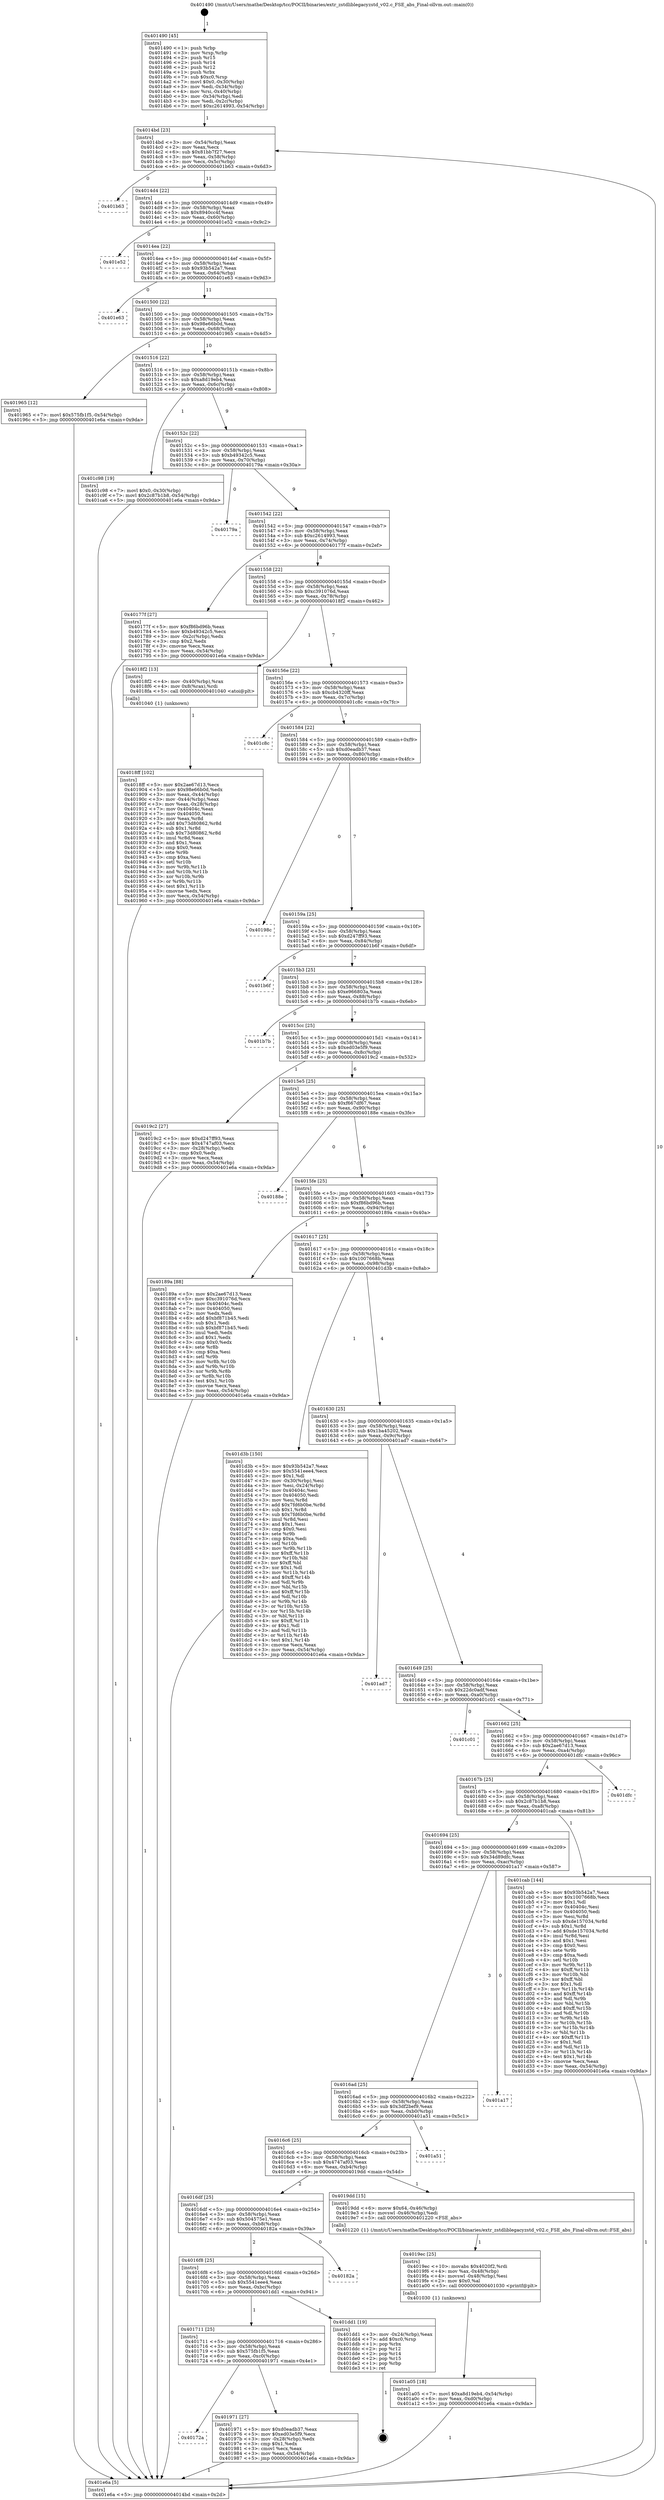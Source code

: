 digraph "0x401490" {
  label = "0x401490 (/mnt/c/Users/mathe/Desktop/tcc/POCII/binaries/extr_zstdliblegacyzstd_v02.c_FSE_abs_Final-ollvm.out::main(0))"
  labelloc = "t"
  node[shape=record]

  Entry [label="",width=0.3,height=0.3,shape=circle,fillcolor=black,style=filled]
  "0x4014bd" [label="{
     0x4014bd [23]\l
     | [instrs]\l
     &nbsp;&nbsp;0x4014bd \<+3\>: mov -0x54(%rbp),%eax\l
     &nbsp;&nbsp;0x4014c0 \<+2\>: mov %eax,%ecx\l
     &nbsp;&nbsp;0x4014c2 \<+6\>: sub $0x81bb7f27,%ecx\l
     &nbsp;&nbsp;0x4014c8 \<+3\>: mov %eax,-0x58(%rbp)\l
     &nbsp;&nbsp;0x4014cb \<+3\>: mov %ecx,-0x5c(%rbp)\l
     &nbsp;&nbsp;0x4014ce \<+6\>: je 0000000000401b63 \<main+0x6d3\>\l
  }"]
  "0x401b63" [label="{
     0x401b63\l
  }", style=dashed]
  "0x4014d4" [label="{
     0x4014d4 [22]\l
     | [instrs]\l
     &nbsp;&nbsp;0x4014d4 \<+5\>: jmp 00000000004014d9 \<main+0x49\>\l
     &nbsp;&nbsp;0x4014d9 \<+3\>: mov -0x58(%rbp),%eax\l
     &nbsp;&nbsp;0x4014dc \<+5\>: sub $0x8940cc4f,%eax\l
     &nbsp;&nbsp;0x4014e1 \<+3\>: mov %eax,-0x60(%rbp)\l
     &nbsp;&nbsp;0x4014e4 \<+6\>: je 0000000000401e52 \<main+0x9c2\>\l
  }"]
  Exit [label="",width=0.3,height=0.3,shape=circle,fillcolor=black,style=filled,peripheries=2]
  "0x401e52" [label="{
     0x401e52\l
  }", style=dashed]
  "0x4014ea" [label="{
     0x4014ea [22]\l
     | [instrs]\l
     &nbsp;&nbsp;0x4014ea \<+5\>: jmp 00000000004014ef \<main+0x5f\>\l
     &nbsp;&nbsp;0x4014ef \<+3\>: mov -0x58(%rbp),%eax\l
     &nbsp;&nbsp;0x4014f2 \<+5\>: sub $0x93b542a7,%eax\l
     &nbsp;&nbsp;0x4014f7 \<+3\>: mov %eax,-0x64(%rbp)\l
     &nbsp;&nbsp;0x4014fa \<+6\>: je 0000000000401e63 \<main+0x9d3\>\l
  }"]
  "0x401a05" [label="{
     0x401a05 [18]\l
     | [instrs]\l
     &nbsp;&nbsp;0x401a05 \<+7\>: movl $0xa8d19eb4,-0x54(%rbp)\l
     &nbsp;&nbsp;0x401a0c \<+6\>: mov %eax,-0xd0(%rbp)\l
     &nbsp;&nbsp;0x401a12 \<+5\>: jmp 0000000000401e6a \<main+0x9da\>\l
  }"]
  "0x401e63" [label="{
     0x401e63\l
  }", style=dashed]
  "0x401500" [label="{
     0x401500 [22]\l
     | [instrs]\l
     &nbsp;&nbsp;0x401500 \<+5\>: jmp 0000000000401505 \<main+0x75\>\l
     &nbsp;&nbsp;0x401505 \<+3\>: mov -0x58(%rbp),%eax\l
     &nbsp;&nbsp;0x401508 \<+5\>: sub $0x98e66b0d,%eax\l
     &nbsp;&nbsp;0x40150d \<+3\>: mov %eax,-0x68(%rbp)\l
     &nbsp;&nbsp;0x401510 \<+6\>: je 0000000000401965 \<main+0x4d5\>\l
  }"]
  "0x4019ec" [label="{
     0x4019ec [25]\l
     | [instrs]\l
     &nbsp;&nbsp;0x4019ec \<+10\>: movabs $0x4020f2,%rdi\l
     &nbsp;&nbsp;0x4019f6 \<+4\>: mov %ax,-0x48(%rbp)\l
     &nbsp;&nbsp;0x4019fa \<+4\>: movswl -0x48(%rbp),%esi\l
     &nbsp;&nbsp;0x4019fe \<+2\>: mov $0x0,%al\l
     &nbsp;&nbsp;0x401a00 \<+5\>: call 0000000000401030 \<printf@plt\>\l
     | [calls]\l
     &nbsp;&nbsp;0x401030 \{1\} (unknown)\l
  }"]
  "0x401965" [label="{
     0x401965 [12]\l
     | [instrs]\l
     &nbsp;&nbsp;0x401965 \<+7\>: movl $0x575fb1f5,-0x54(%rbp)\l
     &nbsp;&nbsp;0x40196c \<+5\>: jmp 0000000000401e6a \<main+0x9da\>\l
  }"]
  "0x401516" [label="{
     0x401516 [22]\l
     | [instrs]\l
     &nbsp;&nbsp;0x401516 \<+5\>: jmp 000000000040151b \<main+0x8b\>\l
     &nbsp;&nbsp;0x40151b \<+3\>: mov -0x58(%rbp),%eax\l
     &nbsp;&nbsp;0x40151e \<+5\>: sub $0xa8d19eb4,%eax\l
     &nbsp;&nbsp;0x401523 \<+3\>: mov %eax,-0x6c(%rbp)\l
     &nbsp;&nbsp;0x401526 \<+6\>: je 0000000000401c98 \<main+0x808\>\l
  }"]
  "0x40172a" [label="{
     0x40172a\l
  }", style=dashed]
  "0x401c98" [label="{
     0x401c98 [19]\l
     | [instrs]\l
     &nbsp;&nbsp;0x401c98 \<+7\>: movl $0x0,-0x30(%rbp)\l
     &nbsp;&nbsp;0x401c9f \<+7\>: movl $0x2c87b1b8,-0x54(%rbp)\l
     &nbsp;&nbsp;0x401ca6 \<+5\>: jmp 0000000000401e6a \<main+0x9da\>\l
  }"]
  "0x40152c" [label="{
     0x40152c [22]\l
     | [instrs]\l
     &nbsp;&nbsp;0x40152c \<+5\>: jmp 0000000000401531 \<main+0xa1\>\l
     &nbsp;&nbsp;0x401531 \<+3\>: mov -0x58(%rbp),%eax\l
     &nbsp;&nbsp;0x401534 \<+5\>: sub $0xb49342c5,%eax\l
     &nbsp;&nbsp;0x401539 \<+3\>: mov %eax,-0x70(%rbp)\l
     &nbsp;&nbsp;0x40153c \<+6\>: je 000000000040179a \<main+0x30a\>\l
  }"]
  "0x401971" [label="{
     0x401971 [27]\l
     | [instrs]\l
     &nbsp;&nbsp;0x401971 \<+5\>: mov $0xd0eadb37,%eax\l
     &nbsp;&nbsp;0x401976 \<+5\>: mov $0xed03e5f9,%ecx\l
     &nbsp;&nbsp;0x40197b \<+3\>: mov -0x28(%rbp),%edx\l
     &nbsp;&nbsp;0x40197e \<+3\>: cmp $0x1,%edx\l
     &nbsp;&nbsp;0x401981 \<+3\>: cmovl %ecx,%eax\l
     &nbsp;&nbsp;0x401984 \<+3\>: mov %eax,-0x54(%rbp)\l
     &nbsp;&nbsp;0x401987 \<+5\>: jmp 0000000000401e6a \<main+0x9da\>\l
  }"]
  "0x40179a" [label="{
     0x40179a\l
  }", style=dashed]
  "0x401542" [label="{
     0x401542 [22]\l
     | [instrs]\l
     &nbsp;&nbsp;0x401542 \<+5\>: jmp 0000000000401547 \<main+0xb7\>\l
     &nbsp;&nbsp;0x401547 \<+3\>: mov -0x58(%rbp),%eax\l
     &nbsp;&nbsp;0x40154a \<+5\>: sub $0xc2614993,%eax\l
     &nbsp;&nbsp;0x40154f \<+3\>: mov %eax,-0x74(%rbp)\l
     &nbsp;&nbsp;0x401552 \<+6\>: je 000000000040177f \<main+0x2ef\>\l
  }"]
  "0x401711" [label="{
     0x401711 [25]\l
     | [instrs]\l
     &nbsp;&nbsp;0x401711 \<+5\>: jmp 0000000000401716 \<main+0x286\>\l
     &nbsp;&nbsp;0x401716 \<+3\>: mov -0x58(%rbp),%eax\l
     &nbsp;&nbsp;0x401719 \<+5\>: sub $0x575fb1f5,%eax\l
     &nbsp;&nbsp;0x40171e \<+6\>: mov %eax,-0xc0(%rbp)\l
     &nbsp;&nbsp;0x401724 \<+6\>: je 0000000000401971 \<main+0x4e1\>\l
  }"]
  "0x40177f" [label="{
     0x40177f [27]\l
     | [instrs]\l
     &nbsp;&nbsp;0x40177f \<+5\>: mov $0xf86bd96b,%eax\l
     &nbsp;&nbsp;0x401784 \<+5\>: mov $0xb49342c5,%ecx\l
     &nbsp;&nbsp;0x401789 \<+3\>: mov -0x2c(%rbp),%edx\l
     &nbsp;&nbsp;0x40178c \<+3\>: cmp $0x2,%edx\l
     &nbsp;&nbsp;0x40178f \<+3\>: cmovne %ecx,%eax\l
     &nbsp;&nbsp;0x401792 \<+3\>: mov %eax,-0x54(%rbp)\l
     &nbsp;&nbsp;0x401795 \<+5\>: jmp 0000000000401e6a \<main+0x9da\>\l
  }"]
  "0x401558" [label="{
     0x401558 [22]\l
     | [instrs]\l
     &nbsp;&nbsp;0x401558 \<+5\>: jmp 000000000040155d \<main+0xcd\>\l
     &nbsp;&nbsp;0x40155d \<+3\>: mov -0x58(%rbp),%eax\l
     &nbsp;&nbsp;0x401560 \<+5\>: sub $0xc391076d,%eax\l
     &nbsp;&nbsp;0x401565 \<+3\>: mov %eax,-0x78(%rbp)\l
     &nbsp;&nbsp;0x401568 \<+6\>: je 00000000004018f2 \<main+0x462\>\l
  }"]
  "0x401e6a" [label="{
     0x401e6a [5]\l
     | [instrs]\l
     &nbsp;&nbsp;0x401e6a \<+5\>: jmp 00000000004014bd \<main+0x2d\>\l
  }"]
  "0x401490" [label="{
     0x401490 [45]\l
     | [instrs]\l
     &nbsp;&nbsp;0x401490 \<+1\>: push %rbp\l
     &nbsp;&nbsp;0x401491 \<+3\>: mov %rsp,%rbp\l
     &nbsp;&nbsp;0x401494 \<+2\>: push %r15\l
     &nbsp;&nbsp;0x401496 \<+2\>: push %r14\l
     &nbsp;&nbsp;0x401498 \<+2\>: push %r12\l
     &nbsp;&nbsp;0x40149a \<+1\>: push %rbx\l
     &nbsp;&nbsp;0x40149b \<+7\>: sub $0xc0,%rsp\l
     &nbsp;&nbsp;0x4014a2 \<+7\>: movl $0x0,-0x30(%rbp)\l
     &nbsp;&nbsp;0x4014a9 \<+3\>: mov %edi,-0x34(%rbp)\l
     &nbsp;&nbsp;0x4014ac \<+4\>: mov %rsi,-0x40(%rbp)\l
     &nbsp;&nbsp;0x4014b0 \<+3\>: mov -0x34(%rbp),%edi\l
     &nbsp;&nbsp;0x4014b3 \<+3\>: mov %edi,-0x2c(%rbp)\l
     &nbsp;&nbsp;0x4014b6 \<+7\>: movl $0xc2614993,-0x54(%rbp)\l
  }"]
  "0x401dd1" [label="{
     0x401dd1 [19]\l
     | [instrs]\l
     &nbsp;&nbsp;0x401dd1 \<+3\>: mov -0x24(%rbp),%eax\l
     &nbsp;&nbsp;0x401dd4 \<+7\>: add $0xc0,%rsp\l
     &nbsp;&nbsp;0x401ddb \<+1\>: pop %rbx\l
     &nbsp;&nbsp;0x401ddc \<+2\>: pop %r12\l
     &nbsp;&nbsp;0x401dde \<+2\>: pop %r14\l
     &nbsp;&nbsp;0x401de0 \<+2\>: pop %r15\l
     &nbsp;&nbsp;0x401de2 \<+1\>: pop %rbp\l
     &nbsp;&nbsp;0x401de3 \<+1\>: ret\l
  }"]
  "0x4018f2" [label="{
     0x4018f2 [13]\l
     | [instrs]\l
     &nbsp;&nbsp;0x4018f2 \<+4\>: mov -0x40(%rbp),%rax\l
     &nbsp;&nbsp;0x4018f6 \<+4\>: mov 0x8(%rax),%rdi\l
     &nbsp;&nbsp;0x4018fa \<+5\>: call 0000000000401040 \<atoi@plt\>\l
     | [calls]\l
     &nbsp;&nbsp;0x401040 \{1\} (unknown)\l
  }"]
  "0x40156e" [label="{
     0x40156e [22]\l
     | [instrs]\l
     &nbsp;&nbsp;0x40156e \<+5\>: jmp 0000000000401573 \<main+0xe3\>\l
     &nbsp;&nbsp;0x401573 \<+3\>: mov -0x58(%rbp),%eax\l
     &nbsp;&nbsp;0x401576 \<+5\>: sub $0xcb4320ff,%eax\l
     &nbsp;&nbsp;0x40157b \<+3\>: mov %eax,-0x7c(%rbp)\l
     &nbsp;&nbsp;0x40157e \<+6\>: je 0000000000401c8c \<main+0x7fc\>\l
  }"]
  "0x4016f8" [label="{
     0x4016f8 [25]\l
     | [instrs]\l
     &nbsp;&nbsp;0x4016f8 \<+5\>: jmp 00000000004016fd \<main+0x26d\>\l
     &nbsp;&nbsp;0x4016fd \<+3\>: mov -0x58(%rbp),%eax\l
     &nbsp;&nbsp;0x401700 \<+5\>: sub $0x5541eee4,%eax\l
     &nbsp;&nbsp;0x401705 \<+6\>: mov %eax,-0xbc(%rbp)\l
     &nbsp;&nbsp;0x40170b \<+6\>: je 0000000000401dd1 \<main+0x941\>\l
  }"]
  "0x401c8c" [label="{
     0x401c8c\l
  }", style=dashed]
  "0x401584" [label="{
     0x401584 [22]\l
     | [instrs]\l
     &nbsp;&nbsp;0x401584 \<+5\>: jmp 0000000000401589 \<main+0xf9\>\l
     &nbsp;&nbsp;0x401589 \<+3\>: mov -0x58(%rbp),%eax\l
     &nbsp;&nbsp;0x40158c \<+5\>: sub $0xd0eadb37,%eax\l
     &nbsp;&nbsp;0x401591 \<+3\>: mov %eax,-0x80(%rbp)\l
     &nbsp;&nbsp;0x401594 \<+6\>: je 000000000040198c \<main+0x4fc\>\l
  }"]
  "0x40182a" [label="{
     0x40182a\l
  }", style=dashed]
  "0x40198c" [label="{
     0x40198c\l
  }", style=dashed]
  "0x40159a" [label="{
     0x40159a [25]\l
     | [instrs]\l
     &nbsp;&nbsp;0x40159a \<+5\>: jmp 000000000040159f \<main+0x10f\>\l
     &nbsp;&nbsp;0x40159f \<+3\>: mov -0x58(%rbp),%eax\l
     &nbsp;&nbsp;0x4015a2 \<+5\>: sub $0xd247ff93,%eax\l
     &nbsp;&nbsp;0x4015a7 \<+6\>: mov %eax,-0x84(%rbp)\l
     &nbsp;&nbsp;0x4015ad \<+6\>: je 0000000000401b6f \<main+0x6df\>\l
  }"]
  "0x4016df" [label="{
     0x4016df [25]\l
     | [instrs]\l
     &nbsp;&nbsp;0x4016df \<+5\>: jmp 00000000004016e4 \<main+0x254\>\l
     &nbsp;&nbsp;0x4016e4 \<+3\>: mov -0x58(%rbp),%eax\l
     &nbsp;&nbsp;0x4016e7 \<+5\>: sub $0x504575e1,%eax\l
     &nbsp;&nbsp;0x4016ec \<+6\>: mov %eax,-0xb8(%rbp)\l
     &nbsp;&nbsp;0x4016f2 \<+6\>: je 000000000040182a \<main+0x39a\>\l
  }"]
  "0x401b6f" [label="{
     0x401b6f\l
  }", style=dashed]
  "0x4015b3" [label="{
     0x4015b3 [25]\l
     | [instrs]\l
     &nbsp;&nbsp;0x4015b3 \<+5\>: jmp 00000000004015b8 \<main+0x128\>\l
     &nbsp;&nbsp;0x4015b8 \<+3\>: mov -0x58(%rbp),%eax\l
     &nbsp;&nbsp;0x4015bb \<+5\>: sub $0xe966803a,%eax\l
     &nbsp;&nbsp;0x4015c0 \<+6\>: mov %eax,-0x88(%rbp)\l
     &nbsp;&nbsp;0x4015c6 \<+6\>: je 0000000000401b7b \<main+0x6eb\>\l
  }"]
  "0x4019dd" [label="{
     0x4019dd [15]\l
     | [instrs]\l
     &nbsp;&nbsp;0x4019dd \<+6\>: movw $0x64,-0x46(%rbp)\l
     &nbsp;&nbsp;0x4019e3 \<+4\>: movswl -0x46(%rbp),%edi\l
     &nbsp;&nbsp;0x4019e7 \<+5\>: call 0000000000401220 \<FSE_abs\>\l
     | [calls]\l
     &nbsp;&nbsp;0x401220 \{1\} (/mnt/c/Users/mathe/Desktop/tcc/POCII/binaries/extr_zstdliblegacyzstd_v02.c_FSE_abs_Final-ollvm.out::FSE_abs)\l
  }"]
  "0x401b7b" [label="{
     0x401b7b\l
  }", style=dashed]
  "0x4015cc" [label="{
     0x4015cc [25]\l
     | [instrs]\l
     &nbsp;&nbsp;0x4015cc \<+5\>: jmp 00000000004015d1 \<main+0x141\>\l
     &nbsp;&nbsp;0x4015d1 \<+3\>: mov -0x58(%rbp),%eax\l
     &nbsp;&nbsp;0x4015d4 \<+5\>: sub $0xed03e5f9,%eax\l
     &nbsp;&nbsp;0x4015d9 \<+6\>: mov %eax,-0x8c(%rbp)\l
     &nbsp;&nbsp;0x4015df \<+6\>: je 00000000004019c2 \<main+0x532\>\l
  }"]
  "0x4016c6" [label="{
     0x4016c6 [25]\l
     | [instrs]\l
     &nbsp;&nbsp;0x4016c6 \<+5\>: jmp 00000000004016cb \<main+0x23b\>\l
     &nbsp;&nbsp;0x4016cb \<+3\>: mov -0x58(%rbp),%eax\l
     &nbsp;&nbsp;0x4016ce \<+5\>: sub $0x4747af03,%eax\l
     &nbsp;&nbsp;0x4016d3 \<+6\>: mov %eax,-0xb4(%rbp)\l
     &nbsp;&nbsp;0x4016d9 \<+6\>: je 00000000004019dd \<main+0x54d\>\l
  }"]
  "0x4019c2" [label="{
     0x4019c2 [27]\l
     | [instrs]\l
     &nbsp;&nbsp;0x4019c2 \<+5\>: mov $0xd247ff93,%eax\l
     &nbsp;&nbsp;0x4019c7 \<+5\>: mov $0x4747af03,%ecx\l
     &nbsp;&nbsp;0x4019cc \<+3\>: mov -0x28(%rbp),%edx\l
     &nbsp;&nbsp;0x4019cf \<+3\>: cmp $0x0,%edx\l
     &nbsp;&nbsp;0x4019d2 \<+3\>: cmove %ecx,%eax\l
     &nbsp;&nbsp;0x4019d5 \<+3\>: mov %eax,-0x54(%rbp)\l
     &nbsp;&nbsp;0x4019d8 \<+5\>: jmp 0000000000401e6a \<main+0x9da\>\l
  }"]
  "0x4015e5" [label="{
     0x4015e5 [25]\l
     | [instrs]\l
     &nbsp;&nbsp;0x4015e5 \<+5\>: jmp 00000000004015ea \<main+0x15a\>\l
     &nbsp;&nbsp;0x4015ea \<+3\>: mov -0x58(%rbp),%eax\l
     &nbsp;&nbsp;0x4015ed \<+5\>: sub $0xf667df67,%eax\l
     &nbsp;&nbsp;0x4015f2 \<+6\>: mov %eax,-0x90(%rbp)\l
     &nbsp;&nbsp;0x4015f8 \<+6\>: je 000000000040188e \<main+0x3fe\>\l
  }"]
  "0x401a51" [label="{
     0x401a51\l
  }", style=dashed]
  "0x40188e" [label="{
     0x40188e\l
  }", style=dashed]
  "0x4015fe" [label="{
     0x4015fe [25]\l
     | [instrs]\l
     &nbsp;&nbsp;0x4015fe \<+5\>: jmp 0000000000401603 \<main+0x173\>\l
     &nbsp;&nbsp;0x401603 \<+3\>: mov -0x58(%rbp),%eax\l
     &nbsp;&nbsp;0x401606 \<+5\>: sub $0xf86bd96b,%eax\l
     &nbsp;&nbsp;0x40160b \<+6\>: mov %eax,-0x94(%rbp)\l
     &nbsp;&nbsp;0x401611 \<+6\>: je 000000000040189a \<main+0x40a\>\l
  }"]
  "0x4016ad" [label="{
     0x4016ad [25]\l
     | [instrs]\l
     &nbsp;&nbsp;0x4016ad \<+5\>: jmp 00000000004016b2 \<main+0x222\>\l
     &nbsp;&nbsp;0x4016b2 \<+3\>: mov -0x58(%rbp),%eax\l
     &nbsp;&nbsp;0x4016b5 \<+5\>: sub $0x3df2bef9,%eax\l
     &nbsp;&nbsp;0x4016ba \<+6\>: mov %eax,-0xb0(%rbp)\l
     &nbsp;&nbsp;0x4016c0 \<+6\>: je 0000000000401a51 \<main+0x5c1\>\l
  }"]
  "0x40189a" [label="{
     0x40189a [88]\l
     | [instrs]\l
     &nbsp;&nbsp;0x40189a \<+5\>: mov $0x2ae67d13,%eax\l
     &nbsp;&nbsp;0x40189f \<+5\>: mov $0xc391076d,%ecx\l
     &nbsp;&nbsp;0x4018a4 \<+7\>: mov 0x40404c,%edx\l
     &nbsp;&nbsp;0x4018ab \<+7\>: mov 0x404050,%esi\l
     &nbsp;&nbsp;0x4018b2 \<+2\>: mov %edx,%edi\l
     &nbsp;&nbsp;0x4018b4 \<+6\>: add $0xbf871b45,%edi\l
     &nbsp;&nbsp;0x4018ba \<+3\>: sub $0x1,%edi\l
     &nbsp;&nbsp;0x4018bd \<+6\>: sub $0xbf871b45,%edi\l
     &nbsp;&nbsp;0x4018c3 \<+3\>: imul %edi,%edx\l
     &nbsp;&nbsp;0x4018c6 \<+3\>: and $0x1,%edx\l
     &nbsp;&nbsp;0x4018c9 \<+3\>: cmp $0x0,%edx\l
     &nbsp;&nbsp;0x4018cc \<+4\>: sete %r8b\l
     &nbsp;&nbsp;0x4018d0 \<+3\>: cmp $0xa,%esi\l
     &nbsp;&nbsp;0x4018d3 \<+4\>: setl %r9b\l
     &nbsp;&nbsp;0x4018d7 \<+3\>: mov %r8b,%r10b\l
     &nbsp;&nbsp;0x4018da \<+3\>: and %r9b,%r10b\l
     &nbsp;&nbsp;0x4018dd \<+3\>: xor %r9b,%r8b\l
     &nbsp;&nbsp;0x4018e0 \<+3\>: or %r8b,%r10b\l
     &nbsp;&nbsp;0x4018e3 \<+4\>: test $0x1,%r10b\l
     &nbsp;&nbsp;0x4018e7 \<+3\>: cmovne %ecx,%eax\l
     &nbsp;&nbsp;0x4018ea \<+3\>: mov %eax,-0x54(%rbp)\l
     &nbsp;&nbsp;0x4018ed \<+5\>: jmp 0000000000401e6a \<main+0x9da\>\l
  }"]
  "0x401617" [label="{
     0x401617 [25]\l
     | [instrs]\l
     &nbsp;&nbsp;0x401617 \<+5\>: jmp 000000000040161c \<main+0x18c\>\l
     &nbsp;&nbsp;0x40161c \<+3\>: mov -0x58(%rbp),%eax\l
     &nbsp;&nbsp;0x40161f \<+5\>: sub $0x1007668b,%eax\l
     &nbsp;&nbsp;0x401624 \<+6\>: mov %eax,-0x98(%rbp)\l
     &nbsp;&nbsp;0x40162a \<+6\>: je 0000000000401d3b \<main+0x8ab\>\l
  }"]
  "0x4018ff" [label="{
     0x4018ff [102]\l
     | [instrs]\l
     &nbsp;&nbsp;0x4018ff \<+5\>: mov $0x2ae67d13,%ecx\l
     &nbsp;&nbsp;0x401904 \<+5\>: mov $0x98e66b0d,%edx\l
     &nbsp;&nbsp;0x401909 \<+3\>: mov %eax,-0x44(%rbp)\l
     &nbsp;&nbsp;0x40190c \<+3\>: mov -0x44(%rbp),%eax\l
     &nbsp;&nbsp;0x40190f \<+3\>: mov %eax,-0x28(%rbp)\l
     &nbsp;&nbsp;0x401912 \<+7\>: mov 0x40404c,%eax\l
     &nbsp;&nbsp;0x401919 \<+7\>: mov 0x404050,%esi\l
     &nbsp;&nbsp;0x401920 \<+3\>: mov %eax,%r8d\l
     &nbsp;&nbsp;0x401923 \<+7\>: add $0x73d80862,%r8d\l
     &nbsp;&nbsp;0x40192a \<+4\>: sub $0x1,%r8d\l
     &nbsp;&nbsp;0x40192e \<+7\>: sub $0x73d80862,%r8d\l
     &nbsp;&nbsp;0x401935 \<+4\>: imul %r8d,%eax\l
     &nbsp;&nbsp;0x401939 \<+3\>: and $0x1,%eax\l
     &nbsp;&nbsp;0x40193c \<+3\>: cmp $0x0,%eax\l
     &nbsp;&nbsp;0x40193f \<+4\>: sete %r9b\l
     &nbsp;&nbsp;0x401943 \<+3\>: cmp $0xa,%esi\l
     &nbsp;&nbsp;0x401946 \<+4\>: setl %r10b\l
     &nbsp;&nbsp;0x40194a \<+3\>: mov %r9b,%r11b\l
     &nbsp;&nbsp;0x40194d \<+3\>: and %r10b,%r11b\l
     &nbsp;&nbsp;0x401950 \<+3\>: xor %r10b,%r9b\l
     &nbsp;&nbsp;0x401953 \<+3\>: or %r9b,%r11b\l
     &nbsp;&nbsp;0x401956 \<+4\>: test $0x1,%r11b\l
     &nbsp;&nbsp;0x40195a \<+3\>: cmovne %edx,%ecx\l
     &nbsp;&nbsp;0x40195d \<+3\>: mov %ecx,-0x54(%rbp)\l
     &nbsp;&nbsp;0x401960 \<+5\>: jmp 0000000000401e6a \<main+0x9da\>\l
  }"]
  "0x401a17" [label="{
     0x401a17\l
  }", style=dashed]
  "0x401d3b" [label="{
     0x401d3b [150]\l
     | [instrs]\l
     &nbsp;&nbsp;0x401d3b \<+5\>: mov $0x93b542a7,%eax\l
     &nbsp;&nbsp;0x401d40 \<+5\>: mov $0x5541eee4,%ecx\l
     &nbsp;&nbsp;0x401d45 \<+2\>: mov $0x1,%dl\l
     &nbsp;&nbsp;0x401d47 \<+3\>: mov -0x30(%rbp),%esi\l
     &nbsp;&nbsp;0x401d4a \<+3\>: mov %esi,-0x24(%rbp)\l
     &nbsp;&nbsp;0x401d4d \<+7\>: mov 0x40404c,%esi\l
     &nbsp;&nbsp;0x401d54 \<+7\>: mov 0x404050,%edi\l
     &nbsp;&nbsp;0x401d5b \<+3\>: mov %esi,%r8d\l
     &nbsp;&nbsp;0x401d5e \<+7\>: add $0x7fd6b0be,%r8d\l
     &nbsp;&nbsp;0x401d65 \<+4\>: sub $0x1,%r8d\l
     &nbsp;&nbsp;0x401d69 \<+7\>: sub $0x7fd6b0be,%r8d\l
     &nbsp;&nbsp;0x401d70 \<+4\>: imul %r8d,%esi\l
     &nbsp;&nbsp;0x401d74 \<+3\>: and $0x1,%esi\l
     &nbsp;&nbsp;0x401d77 \<+3\>: cmp $0x0,%esi\l
     &nbsp;&nbsp;0x401d7a \<+4\>: sete %r9b\l
     &nbsp;&nbsp;0x401d7e \<+3\>: cmp $0xa,%edi\l
     &nbsp;&nbsp;0x401d81 \<+4\>: setl %r10b\l
     &nbsp;&nbsp;0x401d85 \<+3\>: mov %r9b,%r11b\l
     &nbsp;&nbsp;0x401d88 \<+4\>: xor $0xff,%r11b\l
     &nbsp;&nbsp;0x401d8c \<+3\>: mov %r10b,%bl\l
     &nbsp;&nbsp;0x401d8f \<+3\>: xor $0xff,%bl\l
     &nbsp;&nbsp;0x401d92 \<+3\>: xor $0x1,%dl\l
     &nbsp;&nbsp;0x401d95 \<+3\>: mov %r11b,%r14b\l
     &nbsp;&nbsp;0x401d98 \<+4\>: and $0xff,%r14b\l
     &nbsp;&nbsp;0x401d9c \<+3\>: and %dl,%r9b\l
     &nbsp;&nbsp;0x401d9f \<+3\>: mov %bl,%r15b\l
     &nbsp;&nbsp;0x401da2 \<+4\>: and $0xff,%r15b\l
     &nbsp;&nbsp;0x401da6 \<+3\>: and %dl,%r10b\l
     &nbsp;&nbsp;0x401da9 \<+3\>: or %r9b,%r14b\l
     &nbsp;&nbsp;0x401dac \<+3\>: or %r10b,%r15b\l
     &nbsp;&nbsp;0x401daf \<+3\>: xor %r15b,%r14b\l
     &nbsp;&nbsp;0x401db2 \<+3\>: or %bl,%r11b\l
     &nbsp;&nbsp;0x401db5 \<+4\>: xor $0xff,%r11b\l
     &nbsp;&nbsp;0x401db9 \<+3\>: or $0x1,%dl\l
     &nbsp;&nbsp;0x401dbc \<+3\>: and %dl,%r11b\l
     &nbsp;&nbsp;0x401dbf \<+3\>: or %r11b,%r14b\l
     &nbsp;&nbsp;0x401dc2 \<+4\>: test $0x1,%r14b\l
     &nbsp;&nbsp;0x401dc6 \<+3\>: cmovne %ecx,%eax\l
     &nbsp;&nbsp;0x401dc9 \<+3\>: mov %eax,-0x54(%rbp)\l
     &nbsp;&nbsp;0x401dcc \<+5\>: jmp 0000000000401e6a \<main+0x9da\>\l
  }"]
  "0x401630" [label="{
     0x401630 [25]\l
     | [instrs]\l
     &nbsp;&nbsp;0x401630 \<+5\>: jmp 0000000000401635 \<main+0x1a5\>\l
     &nbsp;&nbsp;0x401635 \<+3\>: mov -0x58(%rbp),%eax\l
     &nbsp;&nbsp;0x401638 \<+5\>: sub $0x1ba45202,%eax\l
     &nbsp;&nbsp;0x40163d \<+6\>: mov %eax,-0x9c(%rbp)\l
     &nbsp;&nbsp;0x401643 \<+6\>: je 0000000000401ad7 \<main+0x647\>\l
  }"]
  "0x401694" [label="{
     0x401694 [25]\l
     | [instrs]\l
     &nbsp;&nbsp;0x401694 \<+5\>: jmp 0000000000401699 \<main+0x209\>\l
     &nbsp;&nbsp;0x401699 \<+3\>: mov -0x58(%rbp),%eax\l
     &nbsp;&nbsp;0x40169c \<+5\>: sub $0x34d89dfc,%eax\l
     &nbsp;&nbsp;0x4016a1 \<+6\>: mov %eax,-0xac(%rbp)\l
     &nbsp;&nbsp;0x4016a7 \<+6\>: je 0000000000401a17 \<main+0x587\>\l
  }"]
  "0x401ad7" [label="{
     0x401ad7\l
  }", style=dashed]
  "0x401649" [label="{
     0x401649 [25]\l
     | [instrs]\l
     &nbsp;&nbsp;0x401649 \<+5\>: jmp 000000000040164e \<main+0x1be\>\l
     &nbsp;&nbsp;0x40164e \<+3\>: mov -0x58(%rbp),%eax\l
     &nbsp;&nbsp;0x401651 \<+5\>: sub $0x22dc0adf,%eax\l
     &nbsp;&nbsp;0x401656 \<+6\>: mov %eax,-0xa0(%rbp)\l
     &nbsp;&nbsp;0x40165c \<+6\>: je 0000000000401c01 \<main+0x771\>\l
  }"]
  "0x401cab" [label="{
     0x401cab [144]\l
     | [instrs]\l
     &nbsp;&nbsp;0x401cab \<+5\>: mov $0x93b542a7,%eax\l
     &nbsp;&nbsp;0x401cb0 \<+5\>: mov $0x1007668b,%ecx\l
     &nbsp;&nbsp;0x401cb5 \<+2\>: mov $0x1,%dl\l
     &nbsp;&nbsp;0x401cb7 \<+7\>: mov 0x40404c,%esi\l
     &nbsp;&nbsp;0x401cbe \<+7\>: mov 0x404050,%edi\l
     &nbsp;&nbsp;0x401cc5 \<+3\>: mov %esi,%r8d\l
     &nbsp;&nbsp;0x401cc8 \<+7\>: sub $0xde157034,%r8d\l
     &nbsp;&nbsp;0x401ccf \<+4\>: sub $0x1,%r8d\l
     &nbsp;&nbsp;0x401cd3 \<+7\>: add $0xde157034,%r8d\l
     &nbsp;&nbsp;0x401cda \<+4\>: imul %r8d,%esi\l
     &nbsp;&nbsp;0x401cde \<+3\>: and $0x1,%esi\l
     &nbsp;&nbsp;0x401ce1 \<+3\>: cmp $0x0,%esi\l
     &nbsp;&nbsp;0x401ce4 \<+4\>: sete %r9b\l
     &nbsp;&nbsp;0x401ce8 \<+3\>: cmp $0xa,%edi\l
     &nbsp;&nbsp;0x401ceb \<+4\>: setl %r10b\l
     &nbsp;&nbsp;0x401cef \<+3\>: mov %r9b,%r11b\l
     &nbsp;&nbsp;0x401cf2 \<+4\>: xor $0xff,%r11b\l
     &nbsp;&nbsp;0x401cf6 \<+3\>: mov %r10b,%bl\l
     &nbsp;&nbsp;0x401cf9 \<+3\>: xor $0xff,%bl\l
     &nbsp;&nbsp;0x401cfc \<+3\>: xor $0x1,%dl\l
     &nbsp;&nbsp;0x401cff \<+3\>: mov %r11b,%r14b\l
     &nbsp;&nbsp;0x401d02 \<+4\>: and $0xff,%r14b\l
     &nbsp;&nbsp;0x401d06 \<+3\>: and %dl,%r9b\l
     &nbsp;&nbsp;0x401d09 \<+3\>: mov %bl,%r15b\l
     &nbsp;&nbsp;0x401d0c \<+4\>: and $0xff,%r15b\l
     &nbsp;&nbsp;0x401d10 \<+3\>: and %dl,%r10b\l
     &nbsp;&nbsp;0x401d13 \<+3\>: or %r9b,%r14b\l
     &nbsp;&nbsp;0x401d16 \<+3\>: or %r10b,%r15b\l
     &nbsp;&nbsp;0x401d19 \<+3\>: xor %r15b,%r14b\l
     &nbsp;&nbsp;0x401d1c \<+3\>: or %bl,%r11b\l
     &nbsp;&nbsp;0x401d1f \<+4\>: xor $0xff,%r11b\l
     &nbsp;&nbsp;0x401d23 \<+3\>: or $0x1,%dl\l
     &nbsp;&nbsp;0x401d26 \<+3\>: and %dl,%r11b\l
     &nbsp;&nbsp;0x401d29 \<+3\>: or %r11b,%r14b\l
     &nbsp;&nbsp;0x401d2c \<+4\>: test $0x1,%r14b\l
     &nbsp;&nbsp;0x401d30 \<+3\>: cmovne %ecx,%eax\l
     &nbsp;&nbsp;0x401d33 \<+3\>: mov %eax,-0x54(%rbp)\l
     &nbsp;&nbsp;0x401d36 \<+5\>: jmp 0000000000401e6a \<main+0x9da\>\l
  }"]
  "0x401c01" [label="{
     0x401c01\l
  }", style=dashed]
  "0x401662" [label="{
     0x401662 [25]\l
     | [instrs]\l
     &nbsp;&nbsp;0x401662 \<+5\>: jmp 0000000000401667 \<main+0x1d7\>\l
     &nbsp;&nbsp;0x401667 \<+3\>: mov -0x58(%rbp),%eax\l
     &nbsp;&nbsp;0x40166a \<+5\>: sub $0x2ae67d13,%eax\l
     &nbsp;&nbsp;0x40166f \<+6\>: mov %eax,-0xa4(%rbp)\l
     &nbsp;&nbsp;0x401675 \<+6\>: je 0000000000401dfc \<main+0x96c\>\l
  }"]
  "0x40167b" [label="{
     0x40167b [25]\l
     | [instrs]\l
     &nbsp;&nbsp;0x40167b \<+5\>: jmp 0000000000401680 \<main+0x1f0\>\l
     &nbsp;&nbsp;0x401680 \<+3\>: mov -0x58(%rbp),%eax\l
     &nbsp;&nbsp;0x401683 \<+5\>: sub $0x2c87b1b8,%eax\l
     &nbsp;&nbsp;0x401688 \<+6\>: mov %eax,-0xa8(%rbp)\l
     &nbsp;&nbsp;0x40168e \<+6\>: je 0000000000401cab \<main+0x81b\>\l
  }"]
  "0x401dfc" [label="{
     0x401dfc\l
  }", style=dashed]
  Entry -> "0x401490" [label=" 1"]
  "0x4014bd" -> "0x401b63" [label=" 0"]
  "0x4014bd" -> "0x4014d4" [label=" 11"]
  "0x401dd1" -> Exit [label=" 1"]
  "0x4014d4" -> "0x401e52" [label=" 0"]
  "0x4014d4" -> "0x4014ea" [label=" 11"]
  "0x401d3b" -> "0x401e6a" [label=" 1"]
  "0x4014ea" -> "0x401e63" [label=" 0"]
  "0x4014ea" -> "0x401500" [label=" 11"]
  "0x401cab" -> "0x401e6a" [label=" 1"]
  "0x401500" -> "0x401965" [label=" 1"]
  "0x401500" -> "0x401516" [label=" 10"]
  "0x401c98" -> "0x401e6a" [label=" 1"]
  "0x401516" -> "0x401c98" [label=" 1"]
  "0x401516" -> "0x40152c" [label=" 9"]
  "0x401a05" -> "0x401e6a" [label=" 1"]
  "0x40152c" -> "0x40179a" [label=" 0"]
  "0x40152c" -> "0x401542" [label=" 9"]
  "0x4019ec" -> "0x401a05" [label=" 1"]
  "0x401542" -> "0x40177f" [label=" 1"]
  "0x401542" -> "0x401558" [label=" 8"]
  "0x40177f" -> "0x401e6a" [label=" 1"]
  "0x401490" -> "0x4014bd" [label=" 1"]
  "0x401e6a" -> "0x4014bd" [label=" 10"]
  "0x4019c2" -> "0x401e6a" [label=" 1"]
  "0x401558" -> "0x4018f2" [label=" 1"]
  "0x401558" -> "0x40156e" [label=" 7"]
  "0x401971" -> "0x401e6a" [label=" 1"]
  "0x40156e" -> "0x401c8c" [label=" 0"]
  "0x40156e" -> "0x401584" [label=" 7"]
  "0x401711" -> "0x401971" [label=" 1"]
  "0x401584" -> "0x40198c" [label=" 0"]
  "0x401584" -> "0x40159a" [label=" 7"]
  "0x4019dd" -> "0x4019ec" [label=" 1"]
  "0x40159a" -> "0x401b6f" [label=" 0"]
  "0x40159a" -> "0x4015b3" [label=" 7"]
  "0x4016f8" -> "0x401dd1" [label=" 1"]
  "0x4015b3" -> "0x401b7b" [label=" 0"]
  "0x4015b3" -> "0x4015cc" [label=" 7"]
  "0x401711" -> "0x40172a" [label=" 0"]
  "0x4015cc" -> "0x4019c2" [label=" 1"]
  "0x4015cc" -> "0x4015e5" [label=" 6"]
  "0x4016df" -> "0x40182a" [label=" 0"]
  "0x4015e5" -> "0x40188e" [label=" 0"]
  "0x4015e5" -> "0x4015fe" [label=" 6"]
  "0x4016f8" -> "0x401711" [label=" 1"]
  "0x4015fe" -> "0x40189a" [label=" 1"]
  "0x4015fe" -> "0x401617" [label=" 5"]
  "0x40189a" -> "0x401e6a" [label=" 1"]
  "0x4018f2" -> "0x4018ff" [label=" 1"]
  "0x4018ff" -> "0x401e6a" [label=" 1"]
  "0x401965" -> "0x401e6a" [label=" 1"]
  "0x4016c6" -> "0x4019dd" [label=" 1"]
  "0x401617" -> "0x401d3b" [label=" 1"]
  "0x401617" -> "0x401630" [label=" 4"]
  "0x4016df" -> "0x4016f8" [label=" 2"]
  "0x401630" -> "0x401ad7" [label=" 0"]
  "0x401630" -> "0x401649" [label=" 4"]
  "0x4016ad" -> "0x401a51" [label=" 0"]
  "0x401649" -> "0x401c01" [label=" 0"]
  "0x401649" -> "0x401662" [label=" 4"]
  "0x4016c6" -> "0x4016df" [label=" 2"]
  "0x401662" -> "0x401dfc" [label=" 0"]
  "0x401662" -> "0x40167b" [label=" 4"]
  "0x401694" -> "0x4016ad" [label=" 3"]
  "0x40167b" -> "0x401cab" [label=" 1"]
  "0x40167b" -> "0x401694" [label=" 3"]
  "0x4016ad" -> "0x4016c6" [label=" 3"]
  "0x401694" -> "0x401a17" [label=" 0"]
}
